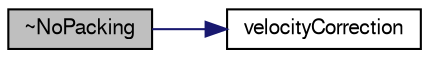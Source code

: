 digraph "~NoPacking"
{
  bgcolor="transparent";
  edge [fontname="FreeSans",fontsize="10",labelfontname="FreeSans",labelfontsize="10"];
  node [fontname="FreeSans",fontsize="10",shape=record];
  rankdir="LR";
  Node4 [label="~NoPacking",height=0.2,width=0.4,color="black", fillcolor="grey75", style="filled", fontcolor="black"];
  Node4 -> Node5 [color="midnightblue",fontsize="10",style="solid",fontname="FreeSans"];
  Node5 [label="velocityCorrection",height=0.2,width=0.4,color="black",URL="$a24258.html#a6984dfff01e81d1339e3e3a7ebb0633c",tooltip="Calculate the velocity correction. "];
}
